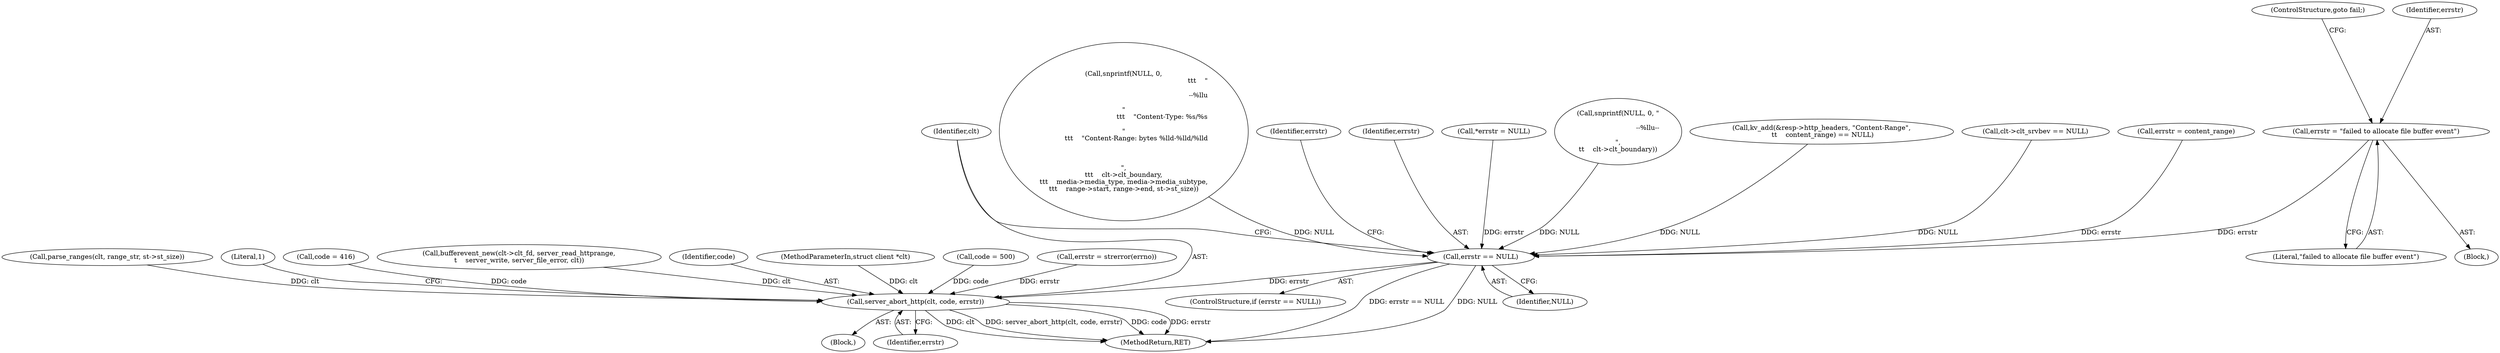 digraph "0_src_142cfc82b932bc211218fbd7bdda8c7ce83f19df_1@API" {
"1000472" [label="(Call,errstr = \"failed to allocate file buffer event\")"];
"1000540" [label="(Call,errstr == NULL)"];
"1000547" [label="(Call,server_abort_http(clt, code, errstr))"];
"1000182" [label="(Call,parse_ranges(clt, range_str, st->st_size))"];
"1000475" [label="(ControlStructure,goto fail;)"];
"1000258" [label="(Call,kv_add(&resp->http_headers, \"Content-Range\",\n \t\t    content_range) == NULL)"];
"1000473" [label="(Identifier,errstr)"];
"1000540" [label="(Call,errstr == NULL)"];
"1000553" [label="(Literal,1)"];
"1000466" [label="(Call,clt->clt_srvbev == NULL)"];
"1000471" [label="(Block,)"];
"1000190" [label="(Call,code = 416)"];
"1000474" [label="(Literal,\"failed to allocate file buffer event\")"];
"1000457" [label="(Call,bufferevent_new(clt->clt_fd, server_read_httprange,\n\t    server_write, server_file_error, clt))"];
"1000542" [label="(Identifier,NULL)"];
"1000203" [label="(Call,errstr = content_range)"];
"1000548" [label="(Identifier,clt)"];
"1000320" [label="(Call,snprintf(NULL, 0,\n\t\t\t    \"\r\n--%llu\r\n\"\n\t\t\t    \"Content-Type: %s/%s\r\n\"\n \t\t\t    \"Content-Range: bytes %lld-%lld/%lld\r\n\r\n\",\n\t\t\t    clt->clt_boundary,\n\t\t\t    media->media_type, media->media_subtype,\n\t\t\t    range->start, range->end, st->st_size))"];
"1000472" [label="(Call,errstr = \"failed to allocate file buffer event\")"];
"1000539" [label="(ControlStructure,if (errstr == NULL))"];
"1000554" [label="(MethodReturn,RET)"];
"1000544" [label="(Identifier,errstr)"];
"1000541" [label="(Identifier,errstr)"];
"1000549" [label="(Identifier,code)"];
"1000112" [label="(MethodParameterIn,struct client *clt)"];
"1000163" [label="(Call,*errstr = NULL)"];
"1000116" [label="(Block,)"];
"1000547" [label="(Call,server_abort_http(clt, code, errstr))"];
"1000550" [label="(Identifier,errstr)"];
"1000361" [label="(Call,snprintf(NULL, 0, \"\r\n--%llu--\r\n\",\n\t\t    clt->clt_boundary))"];
"1000150" [label="(Call,code = 500)"];
"1000543" [label="(Call,errstr = strerror(errno))"];
"1000472" -> "1000471"  [label="AST: "];
"1000472" -> "1000474"  [label="CFG: "];
"1000473" -> "1000472"  [label="AST: "];
"1000474" -> "1000472"  [label="AST: "];
"1000475" -> "1000472"  [label="CFG: "];
"1000472" -> "1000540"  [label="DDG: errstr"];
"1000540" -> "1000539"  [label="AST: "];
"1000540" -> "1000542"  [label="CFG: "];
"1000541" -> "1000540"  [label="AST: "];
"1000542" -> "1000540"  [label="AST: "];
"1000544" -> "1000540"  [label="CFG: "];
"1000548" -> "1000540"  [label="CFG: "];
"1000540" -> "1000554"  [label="DDG: errstr == NULL"];
"1000540" -> "1000554"  [label="DDG: NULL"];
"1000163" -> "1000540"  [label="DDG: errstr"];
"1000203" -> "1000540"  [label="DDG: errstr"];
"1000361" -> "1000540"  [label="DDG: NULL"];
"1000320" -> "1000540"  [label="DDG: NULL"];
"1000258" -> "1000540"  [label="DDG: NULL"];
"1000466" -> "1000540"  [label="DDG: NULL"];
"1000540" -> "1000547"  [label="DDG: errstr"];
"1000547" -> "1000116"  [label="AST: "];
"1000547" -> "1000550"  [label="CFG: "];
"1000548" -> "1000547"  [label="AST: "];
"1000549" -> "1000547"  [label="AST: "];
"1000550" -> "1000547"  [label="AST: "];
"1000553" -> "1000547"  [label="CFG: "];
"1000547" -> "1000554"  [label="DDG: errstr"];
"1000547" -> "1000554"  [label="DDG: clt"];
"1000547" -> "1000554"  [label="DDG: server_abort_http(clt, code, errstr)"];
"1000547" -> "1000554"  [label="DDG: code"];
"1000182" -> "1000547"  [label="DDG: clt"];
"1000457" -> "1000547"  [label="DDG: clt"];
"1000112" -> "1000547"  [label="DDG: clt"];
"1000150" -> "1000547"  [label="DDG: code"];
"1000190" -> "1000547"  [label="DDG: code"];
"1000543" -> "1000547"  [label="DDG: errstr"];
}
